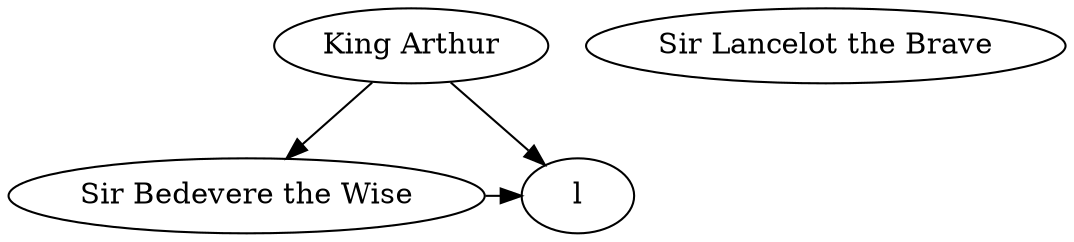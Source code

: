 // The Round Table
digraph {
	a [label="King Arthur"]
	b [label="Sir Bedevere the Wise"]
	c [label="Sir Lancelot the Brave"]
	a -> b
	a -> l
	b -> l [constraint=false]
}
